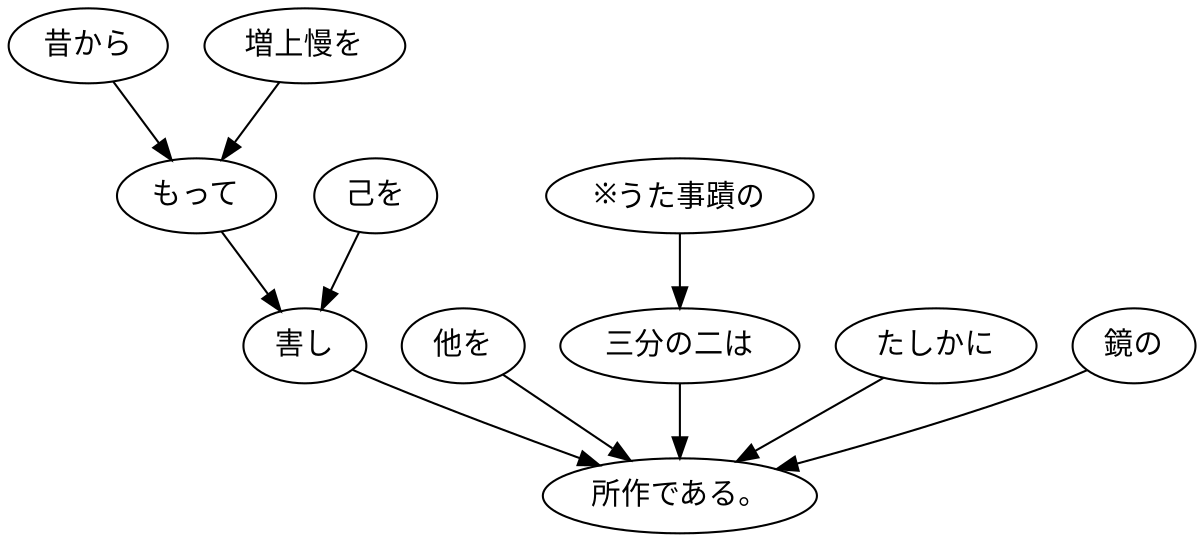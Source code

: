 digraph graph5712 {
	node0 [label="昔から"];
	node1 [label="増上慢を"];
	node2 [label="もって"];
	node3 [label="己を"];
	node4 [label="害し"];
	node5 [label="他を"];
	node6 [label="※うた事蹟の"];
	node7 [label="三分の二は"];
	node8 [label="たしかに"];
	node9 [label="鏡の"];
	node10 [label="所作である。"];
	node0 -> node2;
	node1 -> node2;
	node2 -> node4;
	node3 -> node4;
	node4 -> node10;
	node5 -> node10;
	node6 -> node7;
	node7 -> node10;
	node8 -> node10;
	node9 -> node10;
}
